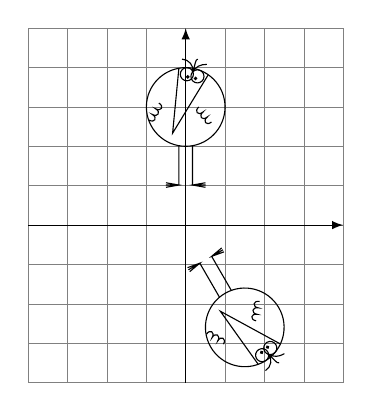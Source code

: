 \begin{tikzpicture}[scale=0.5]

\newcommand\mafigure{\draw[->,>=latex, gray] (0,0)--(3,0); \draw[->,>=latex, gray] (0,0)--(0,3);}

\newcommand*\shadok{
\draw circle (3);
\draw (69:2.5) circle (0.5);
\draw (88:2.5) circle (0.5);
\draw (100:3)--(-1,-2)--(55:3);
\fill (71:2.3) circle (0.15);
\fill (86:2.3) circle (0.15);
\draw (-100:3)--++(0,-3)--++(180:1)--++(180:-1)--++(170:1)--++(170:-1)--++(190:1);
\draw (-80:3)--++(0,-3)--++(180:-1)--++(180:1)--++(170:-1)--++(170:1)--++(190:-1);
\draw (79:2.7) .. controls +(60:.5) and +(180:.5) .. +(1.1,.6);
\draw (79:2.7) .. controls +(65:.5) and +(180:.2) .. +(.4,1);
\draw (79:2.7) .. controls +(70:.5) and +(0:.5) .. +(-.8,1);

\begin{scope}[xshift=1cm,rotate=-50, scale=0.5]
\draw (0,0)..controls +(-90:1) and +(-90:1) .. ++(1,0)..controls +(-90:1) and +(-90:1)..++(1,0)..controls +(-90:1) and +(-90:1)..++(1,0);
\end{scope}
\begin{scope}[xshift=-2.8cm, yshift=-1cm, rotate=60, scale=0.5]
\draw (0,0)..controls +(-90:1) and +(-90:1) .. ++(1,0)..controls +(-90:1) and +(-90:1)..++(1,0)..controls +(-90:1) and +(-90:1)..++(1,0);
\end{scope}
}


  \def\xmin{-4}; 
  \def\xmax{+4}; 
  \def\ymin{-4}; 
  \def\ymax{+5};

  \draw[help lines, gray] (\xmin,\ymin) grid (\xmax,\ymax);
  \draw[->,>=latex] (\xmin,0) -- (\xmax,0);
  \draw[->,>=latex] (0,\ymin) -- (0,\ymax);
%  \clip (\xmin,\ymin) rectangle (\xmax,\ymax);



% Original
 \begin{scope}[ shift={(0,3)}]
\begin{scope}[black, scale=0.333]
  \shadok;
\end{scope}
\end{scope}

%  \draw[red] (0,0)--(2,0.5)--(2.333,1.166)--(0.333,0.666)--cycle;
%\begin{scope}[cm={2,0.5,0.333,0.666,(10,0)},black,scale=0.333]

% Transfo de l'original

\begin{scope}[rotate=-60,scale=1]
\begin{scope}[cm={0,1,1,0,(0,0)}]
\begin{scope}[ shift={(0,3)}]

\begin{scope}[black, scale=0.333]
  \shadok;
\end{scope}

\end{scope}
\end{scope}

\end{scope}
% 
%  \node at (0,0)[below] {$(0,0)$};  
%  \node at (1,0)[below] {$(1,0)$};  
%  \node at (0,1)[left] {$(0,1)$};  
%  \node at (2,0.5)[below] {$(a,c)$};  
%  \node at (0.333,0.666)[left] {$(b,d)$}; 
\end{tikzpicture}
